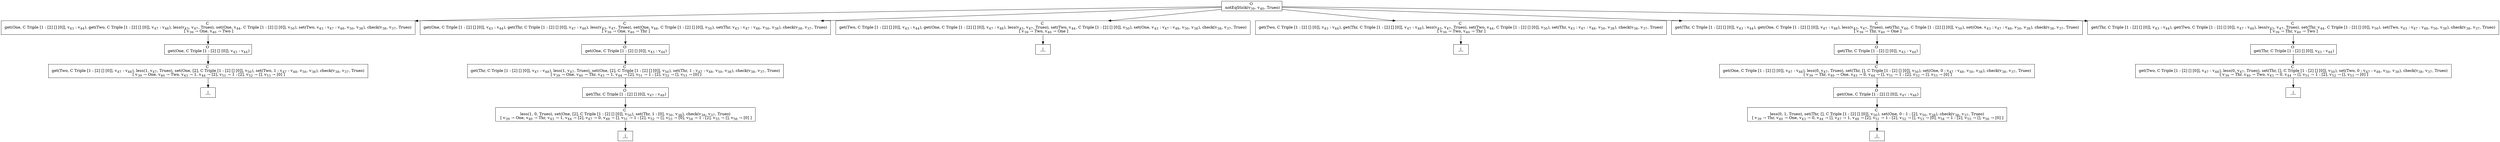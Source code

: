 digraph {
    graph [rankdir=TB
          ,bgcolor=transparent];
    node [shape=box
         ,fillcolor=white
         ,style=filled];
    0 [label=<O <BR/> notEqStick(v<SUB>39</SUB>, v<SUB>40</SUB>, Trueo)>];
    1 [label=<C <BR/> get(One, C Triple [1 : [2] [] [0]], v<SUB>43</SUB> : v<SUB>44</SUB>), get(Two, C Triple [1 : [2] [] [0]], v<SUB>47</SUB> : v<SUB>48</SUB>), less(v<SUB>43</SUB>, v<SUB>47</SUB>, Trueo), set(One, v<SUB>44</SUB>, C Triple [1 : [2] [] [0]], v<SUB>50</SUB>), set(Two, v<SUB>43</SUB> : v<SUB>47</SUB> : v<SUB>48</SUB>, v<SUB>50</SUB>, v<SUB>38</SUB>), check(v<SUB>38</SUB>, v<SUB>37</SUB>, Trueo) <BR/>  [ v<SUB>39</SUB> &rarr; One, v<SUB>40</SUB> &rarr; Two ] >];
    2 [label=<C <BR/> get(One, C Triple [1 : [2] [] [0]], v<SUB>43</SUB> : v<SUB>44</SUB>), get(Thr, C Triple [1 : [2] [] [0]], v<SUB>47</SUB> : v<SUB>48</SUB>), less(v<SUB>43</SUB>, v<SUB>47</SUB>, Trueo), set(One, v<SUB>44</SUB>, C Triple [1 : [2] [] [0]], v<SUB>50</SUB>), set(Thr, v<SUB>43</SUB> : v<SUB>47</SUB> : v<SUB>48</SUB>, v<SUB>50</SUB>, v<SUB>38</SUB>), check(v<SUB>38</SUB>, v<SUB>37</SUB>, Trueo) <BR/>  [ v<SUB>39</SUB> &rarr; One, v<SUB>40</SUB> &rarr; Thr ] >];
    3 [label=<C <BR/> get(Two, C Triple [1 : [2] [] [0]], v<SUB>43</SUB> : v<SUB>44</SUB>), get(One, C Triple [1 : [2] [] [0]], v<SUB>47</SUB> : v<SUB>48</SUB>), less(v<SUB>43</SUB>, v<SUB>47</SUB>, Trueo), set(Two, v<SUB>44</SUB>, C Triple [1 : [2] [] [0]], v<SUB>50</SUB>), set(One, v<SUB>43</SUB> : v<SUB>47</SUB> : v<SUB>48</SUB>, v<SUB>50</SUB>, v<SUB>38</SUB>), check(v<SUB>38</SUB>, v<SUB>37</SUB>, Trueo) <BR/>  [ v<SUB>39</SUB> &rarr; Two, v<SUB>40</SUB> &rarr; One ] >];
    4 [label=<C <BR/> get(Two, C Triple [1 : [2] [] [0]], v<SUB>43</SUB> : v<SUB>44</SUB>), get(Thr, C Triple [1 : [2] [] [0]], v<SUB>47</SUB> : v<SUB>48</SUB>), less(v<SUB>43</SUB>, v<SUB>47</SUB>, Trueo), set(Two, v<SUB>44</SUB>, C Triple [1 : [2] [] [0]], v<SUB>50</SUB>), set(Thr, v<SUB>43</SUB> : v<SUB>47</SUB> : v<SUB>48</SUB>, v<SUB>50</SUB>, v<SUB>38</SUB>), check(v<SUB>38</SUB>, v<SUB>37</SUB>, Trueo) <BR/>  [ v<SUB>39</SUB> &rarr; Two, v<SUB>40</SUB> &rarr; Thr ] >];
    5 [label=<C <BR/> get(Thr, C Triple [1 : [2] [] [0]], v<SUB>43</SUB> : v<SUB>44</SUB>), get(One, C Triple [1 : [2] [] [0]], v<SUB>47</SUB> : v<SUB>48</SUB>), less(v<SUB>43</SUB>, v<SUB>47</SUB>, Trueo), set(Thr, v<SUB>44</SUB>, C Triple [1 : [2] [] [0]], v<SUB>50</SUB>), set(One, v<SUB>43</SUB> : v<SUB>47</SUB> : v<SUB>48</SUB>, v<SUB>50</SUB>, v<SUB>38</SUB>), check(v<SUB>38</SUB>, v<SUB>37</SUB>, Trueo) <BR/>  [ v<SUB>39</SUB> &rarr; Thr, v<SUB>40</SUB> &rarr; One ] >];
    6 [label=<C <BR/> get(Thr, C Triple [1 : [2] [] [0]], v<SUB>43</SUB> : v<SUB>44</SUB>), get(Two, C Triple [1 : [2] [] [0]], v<SUB>47</SUB> : v<SUB>48</SUB>), less(v<SUB>43</SUB>, v<SUB>47</SUB>, Trueo), set(Thr, v<SUB>44</SUB>, C Triple [1 : [2] [] [0]], v<SUB>50</SUB>), set(Two, v<SUB>43</SUB> : v<SUB>47</SUB> : v<SUB>48</SUB>, v<SUB>50</SUB>, v<SUB>38</SUB>), check(v<SUB>38</SUB>, v<SUB>37</SUB>, Trueo) <BR/>  [ v<SUB>39</SUB> &rarr; Thr, v<SUB>40</SUB> &rarr; Two ] >];
    7 [label=<O <BR/> get(One, C Triple [1 : [2] [] [0]], v<SUB>43</SUB> : v<SUB>44</SUB>)>];
    8 [label=<C <BR/> get(Two, C Triple [1 : [2] [] [0]], v<SUB>47</SUB> : v<SUB>48</SUB>), less(1, v<SUB>47</SUB>, Trueo), set(One, [2], C Triple [1 : [2] [] [0]], v<SUB>50</SUB>), set(Two, 1 : v<SUB>47</SUB> : v<SUB>48</SUB>, v<SUB>50</SUB>, v<SUB>38</SUB>), check(v<SUB>38</SUB>, v<SUB>37</SUB>, Trueo) <BR/>  [ v<SUB>39</SUB> &rarr; One, v<SUB>40</SUB> &rarr; Two, v<SUB>43</SUB> &rarr; 1, v<SUB>44</SUB> &rarr; [2], v<SUB>51</SUB> &rarr; 1 : [2], v<SUB>52</SUB> &rarr; [], v<SUB>53</SUB> &rarr; [0] ] >];
    9 [label=<_|_>];
    10 [label=<O <BR/> get(One, C Triple [1 : [2] [] [0]], v<SUB>43</SUB> : v<SUB>44</SUB>)>];
    11 [label=<C <BR/> get(Thr, C Triple [1 : [2] [] [0]], v<SUB>47</SUB> : v<SUB>48</SUB>), less(1, v<SUB>47</SUB>, Trueo), set(One, [2], C Triple [1 : [2] [] [0]], v<SUB>50</SUB>), set(Thr, 1 : v<SUB>47</SUB> : v<SUB>48</SUB>, v<SUB>50</SUB>, v<SUB>38</SUB>), check(v<SUB>38</SUB>, v<SUB>37</SUB>, Trueo) <BR/>  [ v<SUB>39</SUB> &rarr; One, v<SUB>40</SUB> &rarr; Thr, v<SUB>43</SUB> &rarr; 1, v<SUB>44</SUB> &rarr; [2], v<SUB>51</SUB> &rarr; 1 : [2], v<SUB>52</SUB> &rarr; [], v<SUB>53</SUB> &rarr; [0] ] >];
    12 [label=<O <BR/> get(Thr, C Triple [1 : [2] [] [0]], v<SUB>47</SUB> : v<SUB>48</SUB>)>];
    13 [label=<C <BR/> less(1, 0, Trueo), set(One, [2], C Triple [1 : [2] [] [0]], v<SUB>50</SUB>), set(Thr, 1 : [0], v<SUB>50</SUB>, v<SUB>38</SUB>), check(v<SUB>38</SUB>, v<SUB>37</SUB>, Trueo) <BR/>  [ v<SUB>39</SUB> &rarr; One, v<SUB>40</SUB> &rarr; Thr, v<SUB>43</SUB> &rarr; 1, v<SUB>44</SUB> &rarr; [2], v<SUB>47</SUB> &rarr; 0, v<SUB>48</SUB> &rarr; [], v<SUB>51</SUB> &rarr; 1 : [2], v<SUB>52</SUB> &rarr; [], v<SUB>53</SUB> &rarr; [0], v<SUB>54</SUB> &rarr; 1 : [2], v<SUB>55</SUB> &rarr; [], v<SUB>56</SUB> &rarr; [0] ] >];
    14 [label=<_|_>];
    15 [label=<_|_>];
    16 [label=<_|_>];
    17 [label=<O <BR/> get(Thr, C Triple [1 : [2] [] [0]], v<SUB>43</SUB> : v<SUB>44</SUB>)>];
    18 [label=<C <BR/> get(One, C Triple [1 : [2] [] [0]], v<SUB>47</SUB> : v<SUB>48</SUB>), less(0, v<SUB>47</SUB>, Trueo), set(Thr, [], C Triple [1 : [2] [] [0]], v<SUB>50</SUB>), set(One, 0 : v<SUB>47</SUB> : v<SUB>48</SUB>, v<SUB>50</SUB>, v<SUB>38</SUB>), check(v<SUB>38</SUB>, v<SUB>37</SUB>, Trueo) <BR/>  [ v<SUB>39</SUB> &rarr; Thr, v<SUB>40</SUB> &rarr; One, v<SUB>43</SUB> &rarr; 0, v<SUB>44</SUB> &rarr; [], v<SUB>51</SUB> &rarr; 1 : [2], v<SUB>52</SUB> &rarr; [], v<SUB>53</SUB> &rarr; [0] ] >];
    19 [label=<O <BR/> get(One, C Triple [1 : [2] [] [0]], v<SUB>47</SUB> : v<SUB>48</SUB>)>];
    20 [label=<C <BR/> less(0, 1, Trueo), set(Thr, [], C Triple [1 : [2] [] [0]], v<SUB>50</SUB>), set(One, 0 : 1 : [2], v<SUB>50</SUB>, v<SUB>38</SUB>), check(v<SUB>38</SUB>, v<SUB>37</SUB>, Trueo) <BR/>  [ v<SUB>39</SUB> &rarr; Thr, v<SUB>40</SUB> &rarr; One, v<SUB>43</SUB> &rarr; 0, v<SUB>44</SUB> &rarr; [], v<SUB>47</SUB> &rarr; 1, v<SUB>48</SUB> &rarr; [2], v<SUB>51</SUB> &rarr; 1 : [2], v<SUB>52</SUB> &rarr; [], v<SUB>53</SUB> &rarr; [0], v<SUB>54</SUB> &rarr; 1 : [2], v<SUB>55</SUB> &rarr; [], v<SUB>56</SUB> &rarr; [0] ] >];
    21 [label=<_|_>];
    22 [label=<O <BR/> get(Thr, C Triple [1 : [2] [] [0]], v<SUB>43</SUB> : v<SUB>44</SUB>)>];
    23 [label=<C <BR/> get(Two, C Triple [1 : [2] [] [0]], v<SUB>47</SUB> : v<SUB>48</SUB>), less(0, v<SUB>47</SUB>, Trueo), set(Thr, [], C Triple [1 : [2] [] [0]], v<SUB>50</SUB>), set(Two, 0 : v<SUB>47</SUB> : v<SUB>48</SUB>, v<SUB>50</SUB>, v<SUB>38</SUB>), check(v<SUB>38</SUB>, v<SUB>37</SUB>, Trueo) <BR/>  [ v<SUB>39</SUB> &rarr; Thr, v<SUB>40</SUB> &rarr; Two, v<SUB>43</SUB> &rarr; 0, v<SUB>44</SUB> &rarr; [], v<SUB>51</SUB> &rarr; 1 : [2], v<SUB>52</SUB> &rarr; [], v<SUB>53</SUB> &rarr; [0] ] >];
    24 [label=<_|_>];
    0 -> 1 [label=""];
    0 -> 2 [label=""];
    0 -> 3 [label=""];
    0 -> 4 [label=""];
    0 -> 5 [label=""];
    0 -> 6 [label=""];
    1 -> 7 [label=""];
    2 -> 10 [label=""];
    3 -> 15 [label=""];
    4 -> 16 [label=""];
    5 -> 17 [label=""];
    6 -> 22 [label=""];
    7 -> 8 [label=""];
    8 -> 9 [label=""];
    10 -> 11 [label=""];
    11 -> 12 [label=""];
    12 -> 13 [label=""];
    13 -> 14 [label=""];
    17 -> 18 [label=""];
    18 -> 19 [label=""];
    19 -> 20 [label=""];
    20 -> 21 [label=""];
    22 -> 23 [label=""];
    23 -> 24 [label=""];
}